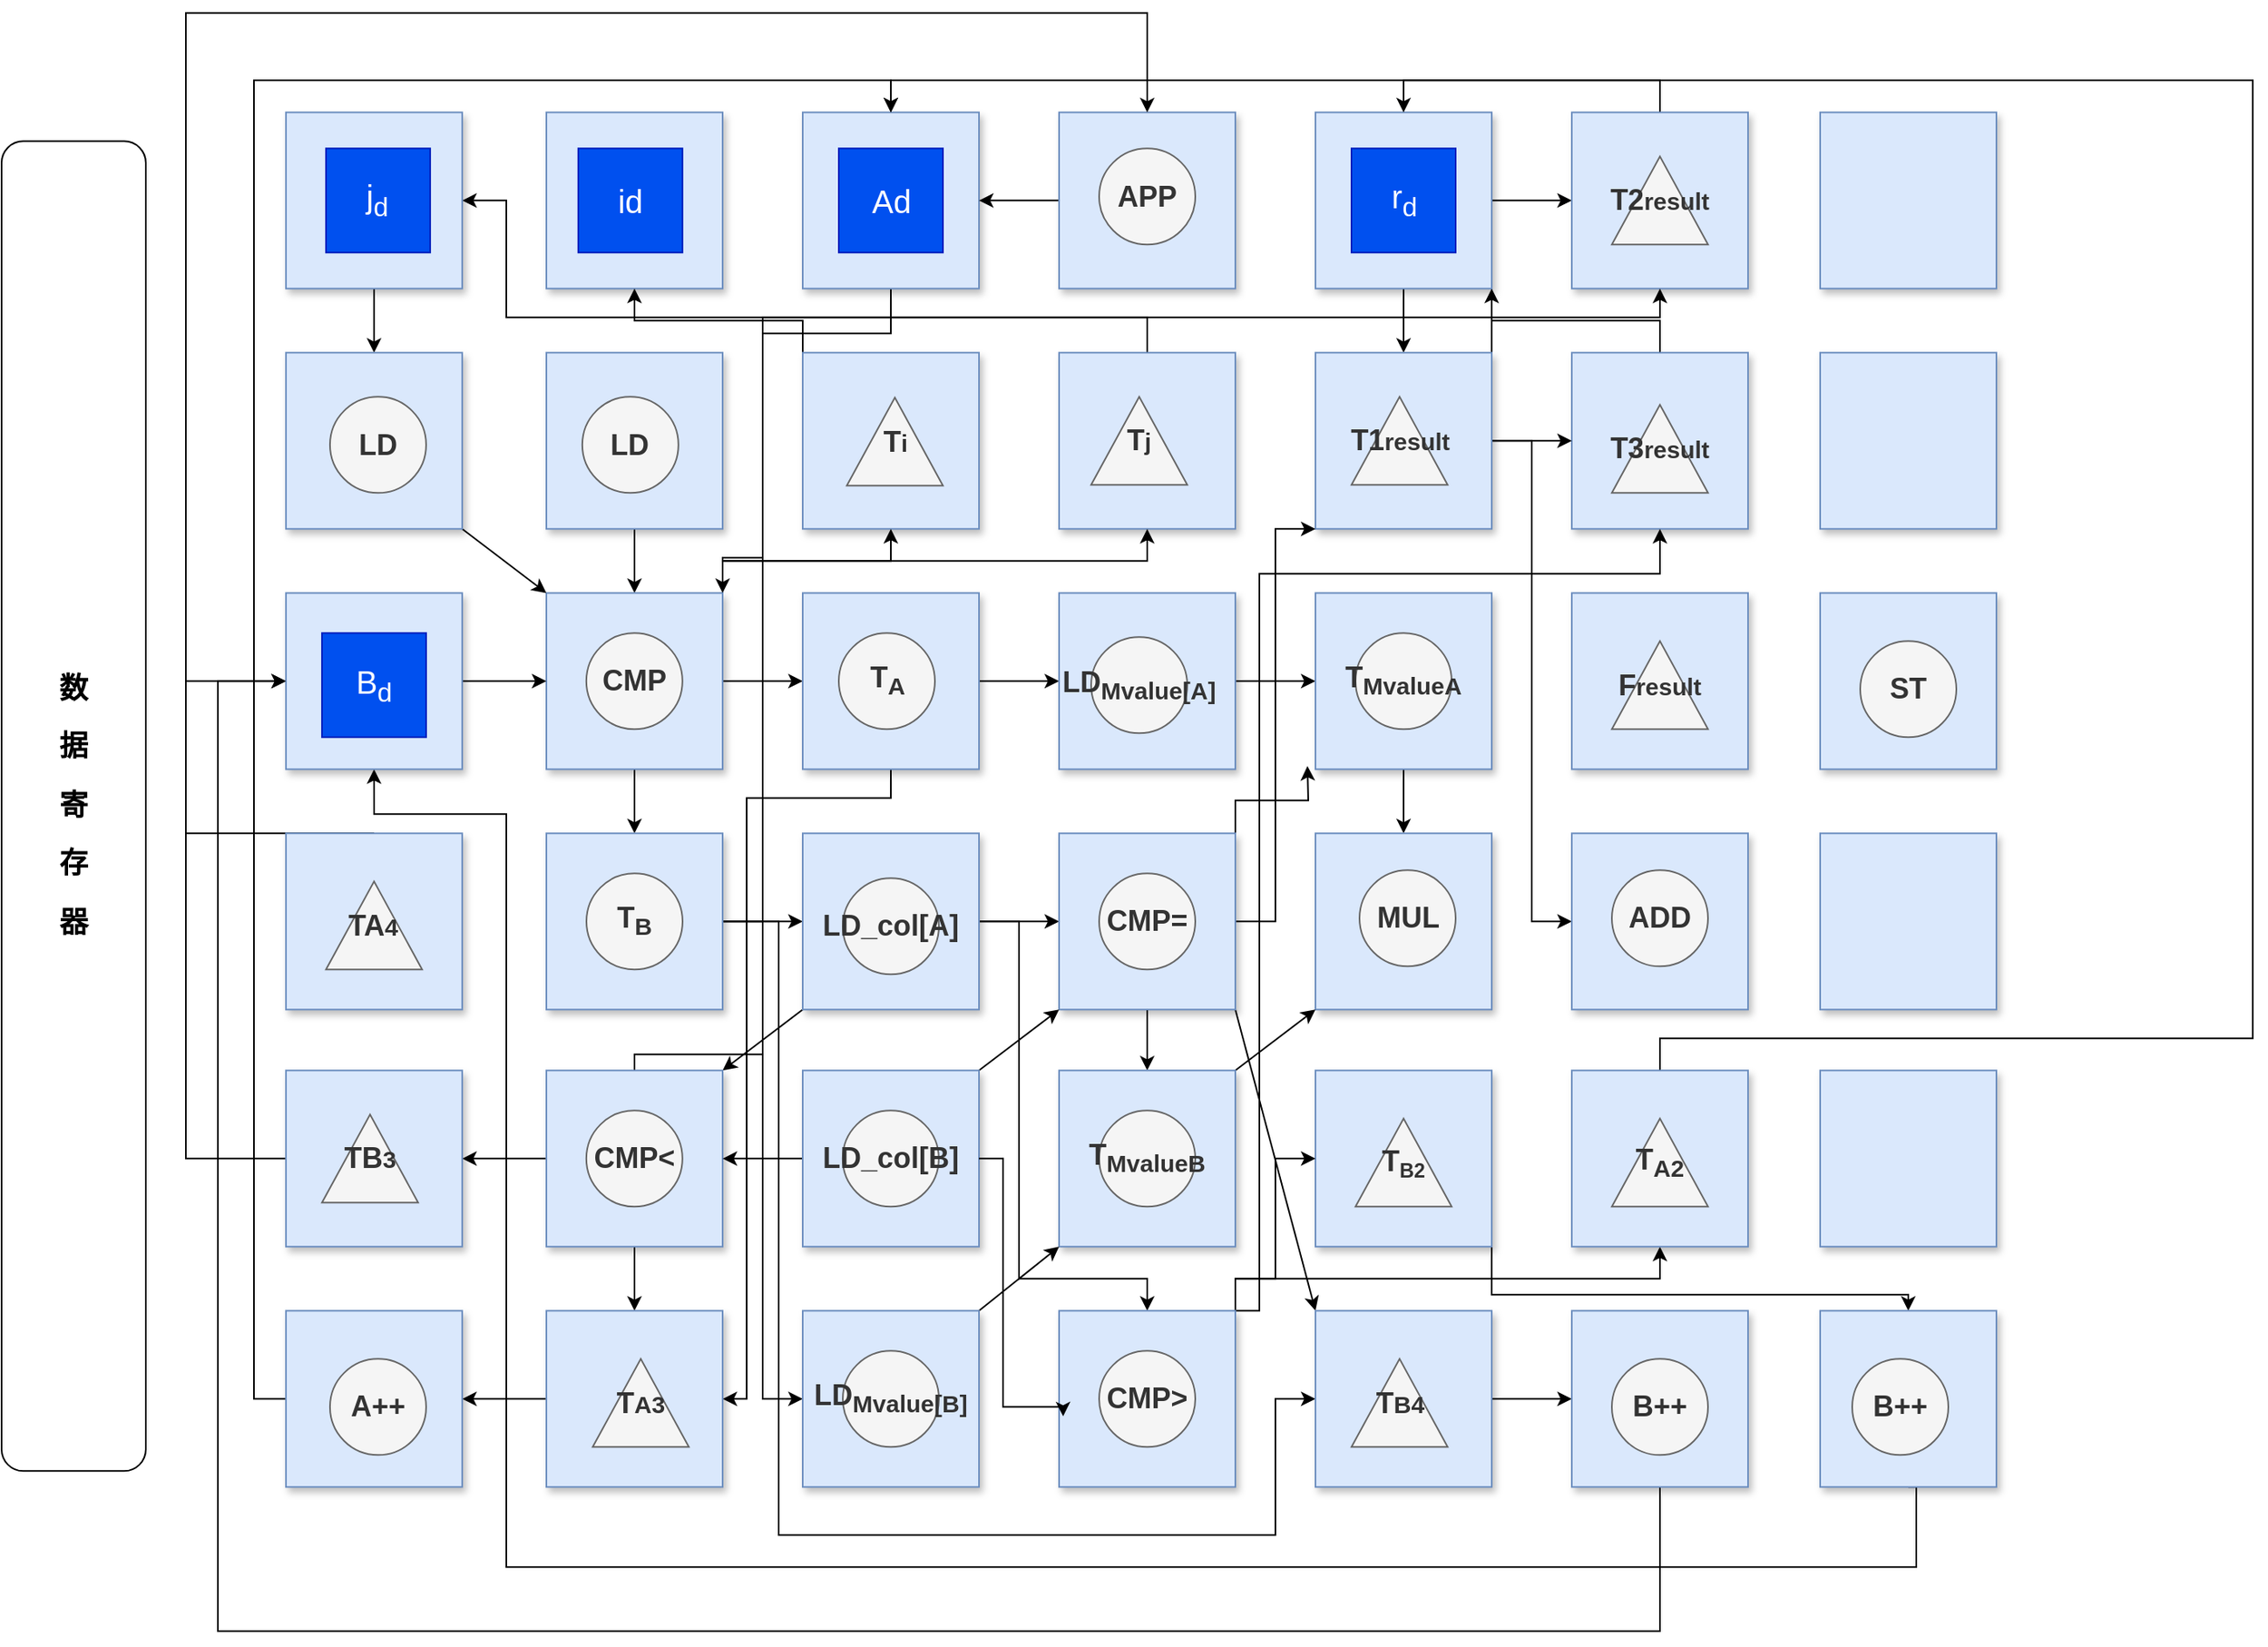 <mxfile version="23.1.8" type="github">
  <diagram name="第 1 页" id="Y1SG-5horvu_iV09ee-s">
    <mxGraphModel dx="191" dy="-2414" grid="1" gridSize="10" guides="1" tooltips="1" connect="1" arrows="1" fold="1" page="1" pageScale="1" pageWidth="1920" pageHeight="1200" math="0" shadow="0">
      <root>
        <mxCell id="0" />
        <mxCell id="1" parent="0" />
        <mxCell id="RTYndzZvyKmC8JQXYEVR-1" value="" style="whiteSpace=wrap;html=1;aspect=fixed;fillColor=#dae8fc;strokeColor=#6c8ebf;shadow=1;" vertex="1" parent="1">
          <mxGeometry x="3365" y="4152.14" width="110" height="110" as="geometry" />
        </mxCell>
        <mxCell id="RTYndzZvyKmC8JQXYEVR-2" style="edgeStyle=orthogonalEdgeStyle;rounded=0;orthogonalLoop=1;jettySize=auto;html=1;exitX=1;exitY=0.5;exitDx=0;exitDy=0;entryX=0.5;entryY=0;entryDx=0;entryDy=0;" edge="1" parent="1" source="RTYndzZvyKmC8JQXYEVR-3" target="RTYndzZvyKmC8JQXYEVR-95">
          <mxGeometry relative="1" as="geometry">
            <Array as="points">
              <mxPoint x="3160" y="4590.14" />
              <mxPoint x="3420" y="4590.14" />
            </Array>
          </mxGeometry>
        </mxCell>
        <mxCell id="RTYndzZvyKmC8JQXYEVR-3" value="" style="whiteSpace=wrap;html=1;aspect=fixed;fillColor=#dae8fc;strokeColor=#6c8ebf;shadow=1;" vertex="1" parent="1">
          <mxGeometry x="3050" y="4450.14" width="110" height="110" as="geometry" />
        </mxCell>
        <mxCell id="RTYndzZvyKmC8JQXYEVR-4" style="edgeStyle=orthogonalEdgeStyle;rounded=0;orthogonalLoop=1;jettySize=auto;html=1;exitX=0.5;exitY=0;exitDx=0;exitDy=0;entryX=1;entryY=1;entryDx=0;entryDy=0;" edge="1" parent="1" source="RTYndzZvyKmC8JQXYEVR-5" target="RTYndzZvyKmC8JQXYEVR-14">
          <mxGeometry relative="1" as="geometry" />
        </mxCell>
        <mxCell id="RTYndzZvyKmC8JQXYEVR-5" value="" style="whiteSpace=wrap;html=1;aspect=fixed;fillColor=#dae8fc;strokeColor=#6c8ebf;shadow=1;" vertex="1" parent="1">
          <mxGeometry x="3210" y="4002.14" width="110" height="110" as="geometry" />
        </mxCell>
        <mxCell id="RTYndzZvyKmC8JQXYEVR-6" value="" style="whiteSpace=wrap;html=1;aspect=fixed;fillColor=#dae8fc;strokeColor=#6c8ebf;shadow=1;" vertex="1" parent="1">
          <mxGeometry x="2570" y="3852.14" width="110" height="110" as="geometry" />
        </mxCell>
        <mxCell id="RTYndzZvyKmC8JQXYEVR-7" style="edgeStyle=orthogonalEdgeStyle;rounded=0;orthogonalLoop=1;jettySize=auto;html=1;exitX=0.5;exitY=1;exitDx=0;exitDy=0;entryX=1;entryY=0;entryDx=0;entryDy=0;" edge="1" parent="1" source="RTYndzZvyKmC8JQXYEVR-8" target="RTYndzZvyKmC8JQXYEVR-27">
          <mxGeometry relative="1" as="geometry">
            <mxPoint x="2705" y="4000.14" as="targetPoint" />
            <Array as="points">
              <mxPoint x="2785" y="3990.14" />
              <mxPoint x="2705" y="3990.14" />
              <mxPoint x="2705" y="4130.14" />
              <mxPoint x="2680" y="4130.14" />
            </Array>
          </mxGeometry>
        </mxCell>
        <mxCell id="RTYndzZvyKmC8JQXYEVR-8" value="" style="whiteSpace=wrap;html=1;aspect=fixed;fillColor=#dae8fc;strokeColor=#6c8ebf;shadow=1;" vertex="1" parent="1">
          <mxGeometry x="2730" y="3852.14" width="110" height="110" as="geometry" />
        </mxCell>
        <mxCell id="RTYndzZvyKmC8JQXYEVR-9" style="edgeStyle=orthogonalEdgeStyle;rounded=0;orthogonalLoop=1;jettySize=auto;html=1;exitX=0;exitY=0.5;exitDx=0;exitDy=0;entryX=1;entryY=0.5;entryDx=0;entryDy=0;" edge="1" parent="1" source="RTYndzZvyKmC8JQXYEVR-10" target="RTYndzZvyKmC8JQXYEVR-8">
          <mxGeometry relative="1" as="geometry" />
        </mxCell>
        <mxCell id="RTYndzZvyKmC8JQXYEVR-10" value="" style="whiteSpace=wrap;html=1;aspect=fixed;fillColor=#dae8fc;strokeColor=#6c8ebf;shadow=1;" vertex="1" parent="1">
          <mxGeometry x="2890" y="3852.14" width="110" height="110" as="geometry" />
        </mxCell>
        <mxCell id="RTYndzZvyKmC8JQXYEVR-11" style="edgeStyle=orthogonalEdgeStyle;rounded=0;orthogonalLoop=1;jettySize=auto;html=1;exitX=0.5;exitY=1;exitDx=0;exitDy=0;entryX=0.5;entryY=0;entryDx=0;entryDy=0;" edge="1" parent="1" source="RTYndzZvyKmC8JQXYEVR-14" target="RTYndzZvyKmC8JQXYEVR-22">
          <mxGeometry relative="1" as="geometry" />
        </mxCell>
        <mxCell id="RTYndzZvyKmC8JQXYEVR-12" style="edgeStyle=orthogonalEdgeStyle;rounded=0;orthogonalLoop=1;jettySize=auto;html=1;exitX=1;exitY=0.5;exitDx=0;exitDy=0;entryX=0;entryY=0.5;entryDx=0;entryDy=0;" edge="1" parent="1" source="RTYndzZvyKmC8JQXYEVR-14" target="RTYndzZvyKmC8JQXYEVR-60">
          <mxGeometry relative="1" as="geometry" />
        </mxCell>
        <mxCell id="RTYndzZvyKmC8JQXYEVR-13" style="edgeStyle=orthogonalEdgeStyle;rounded=0;orthogonalLoop=1;jettySize=auto;html=1;exitX=1;exitY=1;exitDx=0;exitDy=0;entryX=0;entryY=0.5;entryDx=0;entryDy=0;" edge="1" parent="1" source="RTYndzZvyKmC8JQXYEVR-14" target="RTYndzZvyKmC8JQXYEVR-5">
          <mxGeometry relative="1" as="geometry" />
        </mxCell>
        <mxCell id="RTYndzZvyKmC8JQXYEVR-14" value="" style="whiteSpace=wrap;html=1;aspect=fixed;fillColor=#dae8fc;strokeColor=#6c8ebf;shadow=1;" vertex="1" parent="1">
          <mxGeometry x="3050" y="3852.14" width="110" height="110" as="geometry" />
        </mxCell>
        <mxCell id="RTYndzZvyKmC8JQXYEVR-15" style="edgeStyle=orthogonalEdgeStyle;rounded=0;orthogonalLoop=1;jettySize=auto;html=1;exitX=0.5;exitY=1;exitDx=0;exitDy=0;entryX=0.5;entryY=0;entryDx=0;entryDy=0;" edge="1" parent="1" source="RTYndzZvyKmC8JQXYEVR-16" target="RTYndzZvyKmC8JQXYEVR-27">
          <mxGeometry relative="1" as="geometry" />
        </mxCell>
        <mxCell id="RTYndzZvyKmC8JQXYEVR-16" value="" style="whiteSpace=wrap;html=1;aspect=fixed;fillColor=#dae8fc;strokeColor=#6c8ebf;shadow=1;" vertex="1" parent="1">
          <mxGeometry x="2570" y="4002.14" width="110" height="110" as="geometry" />
        </mxCell>
        <mxCell id="RTYndzZvyKmC8JQXYEVR-17" style="edgeStyle=orthogonalEdgeStyle;rounded=0;orthogonalLoop=1;jettySize=auto;html=1;exitX=0;exitY=0;exitDx=0;exitDy=0;entryX=0.5;entryY=1;entryDx=0;entryDy=0;" edge="1" parent="1" source="RTYndzZvyKmC8JQXYEVR-18" target="RTYndzZvyKmC8JQXYEVR-6">
          <mxGeometry relative="1" as="geometry" />
        </mxCell>
        <mxCell id="RTYndzZvyKmC8JQXYEVR-18" value="" style="whiteSpace=wrap;html=1;aspect=fixed;fillColor=#dae8fc;strokeColor=#6c8ebf;shadow=1;" vertex="1" parent="1">
          <mxGeometry x="2730" y="4002.14" width="110" height="110" as="geometry" />
        </mxCell>
        <mxCell id="RTYndzZvyKmC8JQXYEVR-19" style="edgeStyle=orthogonalEdgeStyle;rounded=0;orthogonalLoop=1;jettySize=auto;html=1;exitX=0.5;exitY=0;exitDx=0;exitDy=0;entryX=1;entryY=0.5;entryDx=0;entryDy=0;" edge="1" parent="1" source="RTYndzZvyKmC8JQXYEVR-20" target="RTYndzZvyKmC8JQXYEVR-97">
          <mxGeometry relative="1" as="geometry">
            <Array as="points">
              <mxPoint x="2945" y="3980.14" />
              <mxPoint x="2545" y="3980.14" />
              <mxPoint x="2545" y="3907.14" />
            </Array>
          </mxGeometry>
        </mxCell>
        <mxCell id="RTYndzZvyKmC8JQXYEVR-20" value="" style="whiteSpace=wrap;html=1;aspect=fixed;fillColor=#dae8fc;strokeColor=#6c8ebf;shadow=1;" vertex="1" parent="1">
          <mxGeometry x="2890" y="4002.14" width="110" height="110" as="geometry" />
        </mxCell>
        <mxCell id="RTYndzZvyKmC8JQXYEVR-21" style="edgeStyle=orthogonalEdgeStyle;rounded=0;orthogonalLoop=1;jettySize=auto;html=1;exitX=1;exitY=0.5;exitDx=0;exitDy=0;entryX=0;entryY=0.5;entryDx=0;entryDy=0;" edge="1" parent="1" source="RTYndzZvyKmC8JQXYEVR-22" target="RTYndzZvyKmC8JQXYEVR-64">
          <mxGeometry relative="1" as="geometry" />
        </mxCell>
        <mxCell id="RTYndzZvyKmC8JQXYEVR-22" value="" style="whiteSpace=wrap;html=1;aspect=fixed;fillColor=#dae8fc;strokeColor=#6c8ebf;shadow=1;" vertex="1" parent="1">
          <mxGeometry x="3050" y="4002.14" width="110" height="110" as="geometry" />
        </mxCell>
        <mxCell id="RTYndzZvyKmC8JQXYEVR-23" style="edgeStyle=orthogonalEdgeStyle;rounded=0;orthogonalLoop=1;jettySize=auto;html=1;exitX=0.5;exitY=1;exitDx=0;exitDy=0;entryX=0.5;entryY=0;entryDx=0;entryDy=0;" edge="1" parent="1" source="RTYndzZvyKmC8JQXYEVR-27" target="RTYndzZvyKmC8JQXYEVR-38">
          <mxGeometry relative="1" as="geometry" />
        </mxCell>
        <mxCell id="RTYndzZvyKmC8JQXYEVR-24" style="edgeStyle=orthogonalEdgeStyle;rounded=0;orthogonalLoop=1;jettySize=auto;html=1;exitX=1;exitY=0.5;exitDx=0;exitDy=0;entryX=0;entryY=0.5;entryDx=0;entryDy=0;" edge="1" parent="1" source="RTYndzZvyKmC8JQXYEVR-27" target="RTYndzZvyKmC8JQXYEVR-30">
          <mxGeometry relative="1" as="geometry" />
        </mxCell>
        <mxCell id="RTYndzZvyKmC8JQXYEVR-25" style="edgeStyle=orthogonalEdgeStyle;rounded=0;orthogonalLoop=1;jettySize=auto;html=1;exitX=1;exitY=0;exitDx=0;exitDy=0;entryX=0.5;entryY=1;entryDx=0;entryDy=0;" edge="1" parent="1" source="RTYndzZvyKmC8JQXYEVR-27" target="RTYndzZvyKmC8JQXYEVR-18">
          <mxGeometry relative="1" as="geometry" />
        </mxCell>
        <mxCell id="RTYndzZvyKmC8JQXYEVR-26" style="edgeStyle=orthogonalEdgeStyle;rounded=0;orthogonalLoop=1;jettySize=auto;html=1;exitX=1;exitY=0;exitDx=0;exitDy=0;entryX=0.5;entryY=1;entryDx=0;entryDy=0;" edge="1" parent="1" source="RTYndzZvyKmC8JQXYEVR-27" target="RTYndzZvyKmC8JQXYEVR-20">
          <mxGeometry relative="1" as="geometry" />
        </mxCell>
        <mxCell id="RTYndzZvyKmC8JQXYEVR-27" value="" style="whiteSpace=wrap;html=1;aspect=fixed;fillColor=#dae8fc;strokeColor=#6c8ebf;shadow=1;" vertex="1" parent="1">
          <mxGeometry x="2570" y="4152.14" width="110" height="110" as="geometry" />
        </mxCell>
        <mxCell id="RTYndzZvyKmC8JQXYEVR-28" style="edgeStyle=orthogonalEdgeStyle;rounded=0;orthogonalLoop=1;jettySize=auto;html=1;exitX=1;exitY=0.5;exitDx=0;exitDy=0;entryX=0;entryY=0.5;entryDx=0;entryDy=0;" edge="1" parent="1" source="RTYndzZvyKmC8JQXYEVR-30" target="RTYndzZvyKmC8JQXYEVR-32">
          <mxGeometry relative="1" as="geometry" />
        </mxCell>
        <mxCell id="RTYndzZvyKmC8JQXYEVR-29" style="edgeStyle=orthogonalEdgeStyle;rounded=0;orthogonalLoop=1;jettySize=auto;html=1;exitX=0.5;exitY=1;exitDx=0;exitDy=0;entryX=1;entryY=0.5;entryDx=0;entryDy=0;" edge="1" parent="1" source="RTYndzZvyKmC8JQXYEVR-30" target="RTYndzZvyKmC8JQXYEVR-76">
          <mxGeometry relative="1" as="geometry">
            <Array as="points">
              <mxPoint x="2785" y="4280.14" />
              <mxPoint x="2695" y="4280.14" />
              <mxPoint x="2695" y="4655.14" />
            </Array>
          </mxGeometry>
        </mxCell>
        <mxCell id="RTYndzZvyKmC8JQXYEVR-30" value="" style="whiteSpace=wrap;html=1;aspect=fixed;fillColor=#dae8fc;strokeColor=#6c8ebf;shadow=1;" vertex="1" parent="1">
          <mxGeometry x="2730" y="4152.14" width="110" height="110" as="geometry" />
        </mxCell>
        <mxCell id="RTYndzZvyKmC8JQXYEVR-31" style="edgeStyle=orthogonalEdgeStyle;rounded=0;orthogonalLoop=1;jettySize=auto;html=1;exitX=1;exitY=0.5;exitDx=0;exitDy=0;" edge="1" parent="1" source="RTYndzZvyKmC8JQXYEVR-32" target="RTYndzZvyKmC8JQXYEVR-34">
          <mxGeometry relative="1" as="geometry" />
        </mxCell>
        <mxCell id="RTYndzZvyKmC8JQXYEVR-32" value="" style="whiteSpace=wrap;html=1;aspect=fixed;fillColor=#dae8fc;strokeColor=#6c8ebf;shadow=1;" vertex="1" parent="1">
          <mxGeometry x="2890" y="4152.14" width="110" height="110" as="geometry" />
        </mxCell>
        <mxCell id="RTYndzZvyKmC8JQXYEVR-33" style="edgeStyle=orthogonalEdgeStyle;rounded=0;orthogonalLoop=1;jettySize=auto;html=1;exitX=0.5;exitY=1;exitDx=0;exitDy=0;entryX=0.5;entryY=0;entryDx=0;entryDy=0;" edge="1" parent="1" source="RTYndzZvyKmC8JQXYEVR-34" target="RTYndzZvyKmC8JQXYEVR-48">
          <mxGeometry relative="1" as="geometry" />
        </mxCell>
        <mxCell id="RTYndzZvyKmC8JQXYEVR-34" value="" style="whiteSpace=wrap;html=1;aspect=fixed;fillColor=#dae8fc;strokeColor=#6c8ebf;shadow=1;" vertex="1" parent="1">
          <mxGeometry x="3050" y="4152.14" width="110" height="110" as="geometry" />
        </mxCell>
        <mxCell id="RTYndzZvyKmC8JQXYEVR-35" style="edgeStyle=orthogonalEdgeStyle;rounded=0;orthogonalLoop=1;jettySize=auto;html=1;exitX=1;exitY=0.5;exitDx=0;exitDy=0;entryX=0;entryY=0.5;entryDx=0;entryDy=0;" edge="1" parent="1" source="RTYndzZvyKmC8JQXYEVR-38" target="RTYndzZvyKmC8JQXYEVR-42">
          <mxGeometry relative="1" as="geometry" />
        </mxCell>
        <mxCell id="RTYndzZvyKmC8JQXYEVR-36" style="edgeStyle=orthogonalEdgeStyle;rounded=0;orthogonalLoop=1;jettySize=auto;html=1;exitX=1;exitY=0.5;exitDx=0;exitDy=0;entryX=0;entryY=0.5;entryDx=0;entryDy=0;" edge="1" parent="1" source="RTYndzZvyKmC8JQXYEVR-38" target="RTYndzZvyKmC8JQXYEVR-78">
          <mxGeometry relative="1" as="geometry" />
        </mxCell>
        <mxCell id="RTYndzZvyKmC8JQXYEVR-37" style="edgeStyle=orthogonalEdgeStyle;rounded=0;orthogonalLoop=1;jettySize=auto;html=1;exitX=1;exitY=0.5;exitDx=0;exitDy=0;entryX=0;entryY=0.5;entryDx=0;entryDy=0;" edge="1" parent="1" source="RTYndzZvyKmC8JQXYEVR-38" target="RTYndzZvyKmC8JQXYEVR-84">
          <mxGeometry relative="1" as="geometry">
            <Array as="points">
              <mxPoint x="2715" y="4357.14" />
              <mxPoint x="2715" y="4740.14" />
              <mxPoint x="3025" y="4740.14" />
              <mxPoint x="3025" y="4655.14" />
            </Array>
          </mxGeometry>
        </mxCell>
        <mxCell id="RTYndzZvyKmC8JQXYEVR-38" value="" style="whiteSpace=wrap;html=1;aspect=fixed;fillColor=#dae8fc;strokeColor=#6c8ebf;shadow=1;" vertex="1" parent="1">
          <mxGeometry x="2570" y="4302.14" width="110" height="110" as="geometry" />
        </mxCell>
        <mxCell id="RTYndzZvyKmC8JQXYEVR-39" style="edgeStyle=orthogonalEdgeStyle;rounded=0;orthogonalLoop=1;jettySize=auto;html=1;exitX=1;exitY=0.5;exitDx=0;exitDy=0;" edge="1" parent="1" source="RTYndzZvyKmC8JQXYEVR-42" target="RTYndzZvyKmC8JQXYEVR-47">
          <mxGeometry relative="1" as="geometry" />
        </mxCell>
        <mxCell id="RTYndzZvyKmC8JQXYEVR-40" style="rounded=0;orthogonalLoop=1;jettySize=auto;html=1;exitX=0;exitY=1;exitDx=0;exitDy=0;entryX=1;entryY=0;entryDx=0;entryDy=0;" edge="1" parent="1" source="RTYndzZvyKmC8JQXYEVR-42" target="RTYndzZvyKmC8JQXYEVR-69">
          <mxGeometry relative="1" as="geometry" />
        </mxCell>
        <mxCell id="RTYndzZvyKmC8JQXYEVR-41" style="edgeStyle=orthogonalEdgeStyle;rounded=0;orthogonalLoop=1;jettySize=auto;html=1;exitX=1;exitY=0.5;exitDx=0;exitDy=0;entryX=0.5;entryY=0;entryDx=0;entryDy=0;" edge="1" parent="1" source="RTYndzZvyKmC8JQXYEVR-42" target="RTYndzZvyKmC8JQXYEVR-82">
          <mxGeometry relative="1" as="geometry">
            <Array as="points">
              <mxPoint x="2865" y="4357.14" />
              <mxPoint x="2865" y="4580.14" />
              <mxPoint x="2945" y="4580.14" />
            </Array>
          </mxGeometry>
        </mxCell>
        <mxCell id="RTYndzZvyKmC8JQXYEVR-42" value="" style="whiteSpace=wrap;html=1;aspect=fixed;fillColor=#dae8fc;strokeColor=#6c8ebf;shadow=1;" vertex="1" parent="1">
          <mxGeometry x="2730" y="4302.14" width="110" height="110" as="geometry" />
        </mxCell>
        <mxCell id="RTYndzZvyKmC8JQXYEVR-43" style="edgeStyle=orthogonalEdgeStyle;rounded=0;orthogonalLoop=1;jettySize=auto;html=1;exitX=1;exitY=0;exitDx=0;exitDy=0;" edge="1" parent="1" source="RTYndzZvyKmC8JQXYEVR-47">
          <mxGeometry relative="1" as="geometry">
            <mxPoint x="3045" y="4260.14" as="targetPoint" />
          </mxGeometry>
        </mxCell>
        <mxCell id="RTYndzZvyKmC8JQXYEVR-44" style="edgeStyle=orthogonalEdgeStyle;rounded=0;orthogonalLoop=1;jettySize=auto;html=1;exitX=0.5;exitY=1;exitDx=0;exitDy=0;entryX=0.5;entryY=0;entryDx=0;entryDy=0;" edge="1" parent="1" source="RTYndzZvyKmC8JQXYEVR-47" target="RTYndzZvyKmC8JQXYEVR-74">
          <mxGeometry relative="1" as="geometry" />
        </mxCell>
        <mxCell id="RTYndzZvyKmC8JQXYEVR-45" style="rounded=0;orthogonalLoop=1;jettySize=auto;html=1;exitX=1;exitY=1;exitDx=0;exitDy=0;entryX=0;entryY=0;entryDx=0;entryDy=0;" edge="1" parent="1" source="RTYndzZvyKmC8JQXYEVR-47" target="RTYndzZvyKmC8JQXYEVR-84">
          <mxGeometry relative="1" as="geometry" />
        </mxCell>
        <mxCell id="RTYndzZvyKmC8JQXYEVR-46" style="edgeStyle=orthogonalEdgeStyle;rounded=0;orthogonalLoop=1;jettySize=auto;html=1;exitX=1;exitY=0.5;exitDx=0;exitDy=0;entryX=0;entryY=1;entryDx=0;entryDy=0;" edge="1" parent="1" source="RTYndzZvyKmC8JQXYEVR-47" target="RTYndzZvyKmC8JQXYEVR-22">
          <mxGeometry relative="1" as="geometry">
            <Array as="points">
              <mxPoint x="3025" y="4357.14" />
              <mxPoint x="3025" y="4112.14" />
            </Array>
          </mxGeometry>
        </mxCell>
        <mxCell id="RTYndzZvyKmC8JQXYEVR-47" value="" style="whiteSpace=wrap;html=1;aspect=fixed;fillColor=#dae8fc;strokeColor=#6c8ebf;shadow=1;" vertex="1" parent="1">
          <mxGeometry x="2890" y="4302.14" width="110" height="110" as="geometry" />
        </mxCell>
        <mxCell id="RTYndzZvyKmC8JQXYEVR-48" value="" style="whiteSpace=wrap;html=1;aspect=fixed;fillColor=#dae8fc;strokeColor=#6c8ebf;shadow=1;" vertex="1" parent="1">
          <mxGeometry x="3050" y="4302.14" width="110" height="110" as="geometry" />
        </mxCell>
        <mxCell id="RTYndzZvyKmC8JQXYEVR-49" value="&lt;b&gt;&lt;font style=&quot;font-size: 18px;&quot;&gt;LD&lt;sub&gt;Mvalue[A]&lt;/sub&gt;&lt;/font&gt;&lt;/b&gt;" style="ellipse;whiteSpace=wrap;html=1;aspect=fixed;fillColor=#f5f5f5;fontColor=#333333;strokeColor=#666666;" vertex="1" parent="1">
          <mxGeometry x="2910" y="4179.64" width="60" height="60" as="geometry" />
        </mxCell>
        <mxCell id="RTYndzZvyKmC8JQXYEVR-50" value="&lt;sub style=&quot;&quot;&gt;&lt;span style=&quot;font-size: 20px;&quot;&gt;id&lt;/span&gt;&lt;/sub&gt;" style="whiteSpace=wrap;html=1;aspect=fixed;fillColor=#0050ef;strokeColor=#001DBC;fontColor=#ffffff;" vertex="1" parent="1">
          <mxGeometry x="2589.92" y="3874.64" width="65" height="65" as="geometry" />
        </mxCell>
        <mxCell id="RTYndzZvyKmC8JQXYEVR-51" value="&lt;span style=&quot;font-size: 20px;&quot;&gt;r&lt;sub&gt;d&lt;/sub&gt;&lt;/span&gt;" style="whiteSpace=wrap;html=1;aspect=fixed;fillColor=#0050ef;strokeColor=#001DBC;fontColor=#ffffff;" vertex="1" parent="1">
          <mxGeometry x="3072.5" y="3874.64" width="65" height="65" as="geometry" />
        </mxCell>
        <mxCell id="RTYndzZvyKmC8JQXYEVR-52" value="&lt;b&gt;&lt;font style=&quot;font-size: 18px;&quot;&gt;T&lt;sub&gt;B&lt;/sub&gt;&lt;/font&gt;&lt;/b&gt;" style="ellipse;whiteSpace=wrap;html=1;aspect=fixed;fillColor=#f5f5f5;fontColor=#333333;strokeColor=#666666;" vertex="1" parent="1">
          <mxGeometry x="2595" y="4327.14" width="60" height="60" as="geometry" />
        </mxCell>
        <mxCell id="RTYndzZvyKmC8JQXYEVR-53" value="&lt;b&gt;&lt;font style=&quot;font-size: 18px;&quot;&gt;LD&lt;/font&gt;&lt;/b&gt;" style="ellipse;whiteSpace=wrap;html=1;aspect=fixed;fillColor=#f5f5f5;fontColor=#333333;strokeColor=#666666;" vertex="1" parent="1">
          <mxGeometry x="2592.42" y="4029.64" width="60" height="60" as="geometry" />
        </mxCell>
        <mxCell id="RTYndzZvyKmC8JQXYEVR-54" value="&lt;b style=&quot;font-size: 18px;&quot;&gt;T&lt;/b&gt;&lt;b style=&quot;font-size: 15px;&quot;&gt;&lt;sub&gt;B2&lt;/sub&gt;&lt;/b&gt;" style="triangle;whiteSpace=wrap;html=1;direction=north;fillColor=#f5f5f5;fontColor=#333333;strokeColor=#666666;" vertex="1" parent="1">
          <mxGeometry x="3075" y="4480.14" width="60" height="55" as="geometry" />
        </mxCell>
        <mxCell id="RTYndzZvyKmC8JQXYEVR-55" value="&lt;b&gt;&lt;font style=&quot;font-size: 18px;&quot;&gt;CMP&lt;/font&gt;&lt;/b&gt;" style="ellipse;whiteSpace=wrap;html=1;aspect=fixed;fillColor=#f5f5f5;fontColor=#333333;strokeColor=#666666;" vertex="1" parent="1">
          <mxGeometry x="2594.92" y="4177.14" width="60" height="60" as="geometry" />
        </mxCell>
        <mxCell id="RTYndzZvyKmC8JQXYEVR-56" value="&lt;b&gt;&lt;font style=&quot;font-size: 18px;&quot;&gt;T&lt;sub&gt;A&lt;/sub&gt;&lt;/font&gt;&lt;/b&gt;" style="ellipse;whiteSpace=wrap;html=1;aspect=fixed;fillColor=#f5f5f5;fontColor=#333333;strokeColor=#666666;" vertex="1" parent="1">
          <mxGeometry x="2752.5" y="4177.14" width="60" height="60" as="geometry" />
        </mxCell>
        <mxCell id="RTYndzZvyKmC8JQXYEVR-57" value="&lt;span style=&quot;font-size: 18px;&quot;&gt;&lt;b&gt;ST&lt;/b&gt;&lt;/span&gt;" style="ellipse;whiteSpace=wrap;html=1;aspect=fixed;fillColor=#f5f5f5;fontColor=#333333;strokeColor=#666666;" vertex="1" parent="1">
          <mxGeometry x="3390" y="4182.14" width="60" height="60" as="geometry" />
        </mxCell>
        <mxCell id="RTYndzZvyKmC8JQXYEVR-58" value="&lt;h2&gt;&lt;font face=&quot;Tahoma&quot;&gt;数&lt;/font&gt;&lt;/h2&gt;&lt;h2&gt;&lt;font face=&quot;Tahoma&quot;&gt;据&lt;/font&gt;&lt;/h2&gt;&lt;h2&gt;&lt;font face=&quot;Tahoma&quot;&gt;寄&lt;/font&gt;&lt;/h2&gt;&lt;h2&gt;&lt;font face=&quot;Tahoma&quot;&gt;存&lt;/font&gt;&lt;/h2&gt;&lt;h2&gt;&lt;font face=&quot;Tahoma&quot;&gt;器&lt;/font&gt;&lt;/h2&gt;" style="rounded=1;whiteSpace=wrap;html=1;" vertex="1" parent="1">
          <mxGeometry x="2230" y="3870.14" width="90" height="830" as="geometry" />
        </mxCell>
        <mxCell id="RTYndzZvyKmC8JQXYEVR-59" style="edgeStyle=orthogonalEdgeStyle;rounded=0;orthogonalLoop=1;jettySize=auto;html=1;exitX=0.5;exitY=0;exitDx=0;exitDy=0;entryX=0.5;entryY=0;entryDx=0;entryDy=0;" edge="1" parent="1" source="RTYndzZvyKmC8JQXYEVR-60" target="RTYndzZvyKmC8JQXYEVR-14">
          <mxGeometry relative="1" as="geometry" />
        </mxCell>
        <mxCell id="RTYndzZvyKmC8JQXYEVR-60" value="" style="whiteSpace=wrap;html=1;aspect=fixed;fillColor=#dae8fc;strokeColor=#6c8ebf;shadow=1;" vertex="1" parent="1">
          <mxGeometry x="3210" y="3852.14" width="110" height="110" as="geometry" />
        </mxCell>
        <mxCell id="RTYndzZvyKmC8JQXYEVR-61" value="" style="whiteSpace=wrap;html=1;aspect=fixed;fillColor=#dae8fc;strokeColor=#6c8ebf;shadow=1;" vertex="1" parent="1">
          <mxGeometry x="3365" y="3852.14" width="110" height="110" as="geometry" />
        </mxCell>
        <mxCell id="RTYndzZvyKmC8JQXYEVR-62" value="" style="whiteSpace=wrap;html=1;aspect=fixed;fillColor=#dae8fc;strokeColor=#6c8ebf;shadow=1;" vertex="1" parent="1">
          <mxGeometry x="3365" y="4002.14" width="110" height="110" as="geometry" />
        </mxCell>
        <mxCell id="RTYndzZvyKmC8JQXYEVR-63" value="" style="whiteSpace=wrap;html=1;aspect=fixed;fillColor=#dae8fc;strokeColor=#6c8ebf;shadow=1;" vertex="1" parent="1">
          <mxGeometry x="3210" y="4152.14" width="110" height="110" as="geometry" />
        </mxCell>
        <mxCell id="RTYndzZvyKmC8JQXYEVR-64" value="" style="whiteSpace=wrap;html=1;aspect=fixed;fillColor=#dae8fc;strokeColor=#6c8ebf;shadow=1;" vertex="1" parent="1">
          <mxGeometry x="3210" y="4302.14" width="110" height="110" as="geometry" />
        </mxCell>
        <mxCell id="RTYndzZvyKmC8JQXYEVR-65" value="" style="whiteSpace=wrap;html=1;aspect=fixed;fillColor=#dae8fc;strokeColor=#6c8ebf;shadow=1;" vertex="1" parent="1">
          <mxGeometry x="3365" y="4302.14" width="110" height="110" as="geometry" />
        </mxCell>
        <mxCell id="RTYndzZvyKmC8JQXYEVR-66" style="edgeStyle=orthogonalEdgeStyle;rounded=0;orthogonalLoop=1;jettySize=auto;html=1;exitX=0;exitY=0.5;exitDx=0;exitDy=0;entryX=1;entryY=0.5;entryDx=0;entryDy=0;" edge="1" parent="1" source="RTYndzZvyKmC8JQXYEVR-69" target="RTYndzZvyKmC8JQXYEVR-108">
          <mxGeometry relative="1" as="geometry" />
        </mxCell>
        <mxCell id="RTYndzZvyKmC8JQXYEVR-67" style="edgeStyle=orthogonalEdgeStyle;rounded=0;orthogonalLoop=1;jettySize=auto;html=1;exitX=0.5;exitY=1;exitDx=0;exitDy=0;entryX=0.5;entryY=0;entryDx=0;entryDy=0;" edge="1" parent="1" source="RTYndzZvyKmC8JQXYEVR-69" target="RTYndzZvyKmC8JQXYEVR-76">
          <mxGeometry relative="1" as="geometry" />
        </mxCell>
        <mxCell id="RTYndzZvyKmC8JQXYEVR-68" style="edgeStyle=orthogonalEdgeStyle;rounded=0;orthogonalLoop=1;jettySize=auto;html=1;exitX=0.5;exitY=0;exitDx=0;exitDy=0;entryX=0.5;entryY=1;entryDx=0;entryDy=0;" edge="1" parent="1" source="RTYndzZvyKmC8JQXYEVR-69" target="RTYndzZvyKmC8JQXYEVR-60">
          <mxGeometry relative="1" as="geometry">
            <Array as="points">
              <mxPoint x="2625" y="4440.14" />
              <mxPoint x="2705" y="4440.14" />
              <mxPoint x="2705" y="3980.14" />
              <mxPoint x="3265" y="3980.14" />
            </Array>
          </mxGeometry>
        </mxCell>
        <mxCell id="RTYndzZvyKmC8JQXYEVR-69" value="" style="whiteSpace=wrap;html=1;aspect=fixed;fillColor=#dae8fc;strokeColor=#6c8ebf;shadow=1;" vertex="1" parent="1">
          <mxGeometry x="2570" y="4450.14" width="110" height="110" as="geometry" />
        </mxCell>
        <mxCell id="RTYndzZvyKmC8JQXYEVR-70" style="edgeStyle=orthogonalEdgeStyle;rounded=0;orthogonalLoop=1;jettySize=auto;html=1;exitX=0;exitY=0.5;exitDx=0;exitDy=0;entryX=1;entryY=0.5;entryDx=0;entryDy=0;" edge="1" parent="1" source="RTYndzZvyKmC8JQXYEVR-72" target="RTYndzZvyKmC8JQXYEVR-69">
          <mxGeometry relative="1" as="geometry" />
        </mxCell>
        <mxCell id="RTYndzZvyKmC8JQXYEVR-71" style="rounded=0;orthogonalLoop=1;jettySize=auto;html=1;exitX=1;exitY=0;exitDx=0;exitDy=0;entryX=0;entryY=1;entryDx=0;entryDy=0;" edge="1" parent="1" source="RTYndzZvyKmC8JQXYEVR-72" target="RTYndzZvyKmC8JQXYEVR-47">
          <mxGeometry relative="1" as="geometry" />
        </mxCell>
        <mxCell id="RTYndzZvyKmC8JQXYEVR-72" value="" style="whiteSpace=wrap;html=1;aspect=fixed;fillColor=#dae8fc;strokeColor=#6c8ebf;shadow=1;" vertex="1" parent="1">
          <mxGeometry x="2730" y="4450.14" width="110" height="110" as="geometry" />
        </mxCell>
        <mxCell id="RTYndzZvyKmC8JQXYEVR-73" style="rounded=0;orthogonalLoop=1;jettySize=auto;html=1;exitX=1;exitY=0;exitDx=0;exitDy=0;entryX=0;entryY=1;entryDx=0;entryDy=0;" edge="1" parent="1" source="RTYndzZvyKmC8JQXYEVR-74" target="RTYndzZvyKmC8JQXYEVR-48">
          <mxGeometry relative="1" as="geometry" />
        </mxCell>
        <mxCell id="RTYndzZvyKmC8JQXYEVR-74" value="" style="whiteSpace=wrap;html=1;aspect=fixed;fillColor=#dae8fc;strokeColor=#6c8ebf;shadow=1;" vertex="1" parent="1">
          <mxGeometry x="2890" y="4450.14" width="110" height="110" as="geometry" />
        </mxCell>
        <mxCell id="RTYndzZvyKmC8JQXYEVR-75" style="edgeStyle=orthogonalEdgeStyle;rounded=0;orthogonalLoop=1;jettySize=auto;html=1;exitX=0;exitY=0.5;exitDx=0;exitDy=0;entryX=1;entryY=0.5;entryDx=0;entryDy=0;" edge="1" parent="1" source="RTYndzZvyKmC8JQXYEVR-76" target="RTYndzZvyKmC8JQXYEVR-110">
          <mxGeometry relative="1" as="geometry" />
        </mxCell>
        <mxCell id="RTYndzZvyKmC8JQXYEVR-76" value="" style="whiteSpace=wrap;html=1;aspect=fixed;fillColor=#dae8fc;strokeColor=#6c8ebf;shadow=1;" vertex="1" parent="1">
          <mxGeometry x="2570" y="4600.14" width="110" height="110" as="geometry" />
        </mxCell>
        <mxCell id="RTYndzZvyKmC8JQXYEVR-77" style="rounded=0;orthogonalLoop=1;jettySize=auto;html=1;exitX=1;exitY=0;exitDx=0;exitDy=0;entryX=0;entryY=1;entryDx=0;entryDy=0;" edge="1" parent="1" source="RTYndzZvyKmC8JQXYEVR-78" target="RTYndzZvyKmC8JQXYEVR-74">
          <mxGeometry relative="1" as="geometry" />
        </mxCell>
        <mxCell id="RTYndzZvyKmC8JQXYEVR-78" value="" style="whiteSpace=wrap;html=1;aspect=fixed;fillColor=#dae8fc;strokeColor=#6c8ebf;shadow=1;" vertex="1" parent="1">
          <mxGeometry x="2730" y="4600.14" width="110" height="110" as="geometry" />
        </mxCell>
        <mxCell id="RTYndzZvyKmC8JQXYEVR-79" style="edgeStyle=orthogonalEdgeStyle;rounded=0;orthogonalLoop=1;jettySize=auto;html=1;exitX=1;exitY=0;exitDx=0;exitDy=0;entryX=0;entryY=0.5;entryDx=0;entryDy=0;" edge="1" parent="1" source="RTYndzZvyKmC8JQXYEVR-82" target="RTYndzZvyKmC8JQXYEVR-3">
          <mxGeometry relative="1" as="geometry">
            <Array as="points">
              <mxPoint x="3000" y="4580.14" />
              <mxPoint x="3025" y="4580.14" />
              <mxPoint x="3025" y="4505.14" />
            </Array>
          </mxGeometry>
        </mxCell>
        <mxCell id="RTYndzZvyKmC8JQXYEVR-80" style="edgeStyle=orthogonalEdgeStyle;rounded=0;orthogonalLoop=1;jettySize=auto;html=1;exitX=1;exitY=0;exitDx=0;exitDy=0;entryX=0.5;entryY=1;entryDx=0;entryDy=0;" edge="1" parent="1" source="RTYndzZvyKmC8JQXYEVR-82" target="RTYndzZvyKmC8JQXYEVR-90">
          <mxGeometry relative="1" as="geometry" />
        </mxCell>
        <mxCell id="RTYndzZvyKmC8JQXYEVR-81" style="edgeStyle=orthogonalEdgeStyle;rounded=0;orthogonalLoop=1;jettySize=auto;html=1;exitX=1;exitY=0;exitDx=0;exitDy=0;entryX=0.5;entryY=1;entryDx=0;entryDy=0;" edge="1" parent="1" source="RTYndzZvyKmC8JQXYEVR-82" target="RTYndzZvyKmC8JQXYEVR-5">
          <mxGeometry relative="1" as="geometry">
            <Array as="points">
              <mxPoint x="3015" y="4600.14" />
              <mxPoint x="3015" y="4140.14" />
              <mxPoint x="3265" y="4140.14" />
            </Array>
          </mxGeometry>
        </mxCell>
        <mxCell id="RTYndzZvyKmC8JQXYEVR-82" value="" style="whiteSpace=wrap;html=1;aspect=fixed;fillColor=#dae8fc;strokeColor=#6c8ebf;shadow=1;" vertex="1" parent="1">
          <mxGeometry x="2890" y="4600.14" width="110" height="110" as="geometry" />
        </mxCell>
        <mxCell id="RTYndzZvyKmC8JQXYEVR-83" style="edgeStyle=orthogonalEdgeStyle;rounded=0;orthogonalLoop=1;jettySize=auto;html=1;exitX=1;exitY=0.5;exitDx=0;exitDy=0;entryX=0;entryY=0.5;entryDx=0;entryDy=0;" edge="1" parent="1" source="RTYndzZvyKmC8JQXYEVR-84" target="RTYndzZvyKmC8JQXYEVR-93">
          <mxGeometry relative="1" as="geometry" />
        </mxCell>
        <mxCell id="RTYndzZvyKmC8JQXYEVR-84" value="" style="whiteSpace=wrap;html=1;aspect=fixed;fillColor=#dae8fc;strokeColor=#6c8ebf;shadow=1;" vertex="1" parent="1">
          <mxGeometry x="3050" y="4600.14" width="110" height="110" as="geometry" />
        </mxCell>
        <mxCell id="RTYndzZvyKmC8JQXYEVR-85" value="&lt;b&gt;&lt;font style=&quot;font-size: 18px;&quot;&gt;CMP&amp;lt;&lt;/font&gt;&lt;/b&gt;" style="ellipse;whiteSpace=wrap;html=1;aspect=fixed;fillColor=#f5f5f5;fontColor=#333333;strokeColor=#666666;" vertex="1" parent="1">
          <mxGeometry x="2594.92" y="4475.14" width="60" height="60" as="geometry" />
        </mxCell>
        <mxCell id="RTYndzZvyKmC8JQXYEVR-86" value="&lt;b&gt;&lt;font style=&quot;font-size: 18px;&quot;&gt;LD&lt;sub&gt;Mvalue[B]&lt;/sub&gt;&lt;/font&gt;&lt;/b&gt;" style="ellipse;whiteSpace=wrap;html=1;aspect=fixed;fillColor=#f5f5f5;fontColor=#333333;strokeColor=#666666;" vertex="1" parent="1">
          <mxGeometry x="2755" y="4625.14" width="60" height="60" as="geometry" />
        </mxCell>
        <mxCell id="RTYndzZvyKmC8JQXYEVR-87" value="&lt;b&gt;&lt;font style=&quot;font-size: 18px;&quot;&gt;ADD&lt;/font&gt;&lt;/b&gt;" style="ellipse;whiteSpace=wrap;html=1;aspect=fixed;fillColor=#f5f5f5;fontColor=#333333;strokeColor=#666666;" vertex="1" parent="1">
          <mxGeometry x="3235" y="4325.14" width="60" height="60" as="geometry" />
        </mxCell>
        <mxCell id="RTYndzZvyKmC8JQXYEVR-88" value="&lt;b&gt;&lt;font style=&quot;font-size: 18px;&quot;&gt;MUL&lt;/font&gt;&lt;/b&gt;" style="ellipse;whiteSpace=wrap;html=1;aspect=fixed;fillColor=#f5f5f5;fontColor=#333333;strokeColor=#666666;" vertex="1" parent="1">
          <mxGeometry x="3077.5" y="4325.14" width="60" height="60" as="geometry" />
        </mxCell>
        <mxCell id="RTYndzZvyKmC8JQXYEVR-89" style="edgeStyle=orthogonalEdgeStyle;rounded=0;orthogonalLoop=1;jettySize=auto;html=1;exitX=0.5;exitY=0;exitDx=0;exitDy=0;entryX=0.5;entryY=0;entryDx=0;entryDy=0;" edge="1" parent="1" source="RTYndzZvyKmC8JQXYEVR-90" target="RTYndzZvyKmC8JQXYEVR-8">
          <mxGeometry relative="1" as="geometry">
            <Array as="points">
              <mxPoint x="3265" y="4430.14" />
              <mxPoint x="3635" y="4430.14" />
              <mxPoint x="3635" y="3832.14" />
              <mxPoint x="2785" y="3832.14" />
            </Array>
          </mxGeometry>
        </mxCell>
        <mxCell id="RTYndzZvyKmC8JQXYEVR-90" value="" style="whiteSpace=wrap;html=1;aspect=fixed;fillColor=#dae8fc;strokeColor=#6c8ebf;shadow=1;" vertex="1" parent="1">
          <mxGeometry x="3210" y="4450.14" width="110" height="110" as="geometry" />
        </mxCell>
        <mxCell id="RTYndzZvyKmC8JQXYEVR-91" value="" style="whiteSpace=wrap;html=1;aspect=fixed;fillColor=#dae8fc;strokeColor=#6c8ebf;shadow=1;" vertex="1" parent="1">
          <mxGeometry x="3365" y="4450.14" width="110" height="110" as="geometry" />
        </mxCell>
        <mxCell id="RTYndzZvyKmC8JQXYEVR-92" style="edgeStyle=orthogonalEdgeStyle;rounded=0;orthogonalLoop=1;jettySize=auto;html=1;exitX=0.5;exitY=1;exitDx=0;exitDy=0;entryX=0;entryY=0.5;entryDx=0;entryDy=0;" edge="1" parent="1" source="RTYndzZvyKmC8JQXYEVR-93" target="RTYndzZvyKmC8JQXYEVR-101">
          <mxGeometry relative="1" as="geometry">
            <Array as="points">
              <mxPoint x="3265" y="4800.14" />
              <mxPoint x="2365" y="4800.14" />
              <mxPoint x="2365" y="4207.14" />
            </Array>
          </mxGeometry>
        </mxCell>
        <mxCell id="RTYndzZvyKmC8JQXYEVR-93" value="" style="whiteSpace=wrap;html=1;aspect=fixed;fillColor=#dae8fc;strokeColor=#6c8ebf;shadow=1;" vertex="1" parent="1">
          <mxGeometry x="3210" y="4600.14" width="110" height="110" as="geometry" />
        </mxCell>
        <mxCell id="RTYndzZvyKmC8JQXYEVR-94" style="edgeStyle=orthogonalEdgeStyle;rounded=0;orthogonalLoop=1;jettySize=auto;html=1;exitX=0.5;exitY=1;exitDx=0;exitDy=0;entryX=0.5;entryY=1;entryDx=0;entryDy=0;" edge="1" parent="1" source="RTYndzZvyKmC8JQXYEVR-95" target="RTYndzZvyKmC8JQXYEVR-101">
          <mxGeometry relative="1" as="geometry">
            <mxPoint x="3497.54" y="4718.14" as="sourcePoint" />
            <mxPoint x="2540" y="4270.14" as="targetPoint" />
            <Array as="points">
              <mxPoint x="3425" y="4710.14" />
              <mxPoint x="3425" y="4760.14" />
              <mxPoint x="2545" y="4760.14" />
              <mxPoint x="2545" y="4290.14" />
              <mxPoint x="2463" y="4290.14" />
            </Array>
          </mxGeometry>
        </mxCell>
        <mxCell id="RTYndzZvyKmC8JQXYEVR-95" value="" style="whiteSpace=wrap;html=1;aspect=fixed;fillColor=#dae8fc;strokeColor=#6c8ebf;shadow=1;" vertex="1" parent="1">
          <mxGeometry x="3365" y="4600.14" width="110" height="110" as="geometry" />
        </mxCell>
        <mxCell id="RTYndzZvyKmC8JQXYEVR-96" style="edgeStyle=orthogonalEdgeStyle;rounded=0;orthogonalLoop=1;jettySize=auto;html=1;exitX=0.5;exitY=1;exitDx=0;exitDy=0;entryX=0.5;entryY=0;entryDx=0;entryDy=0;" edge="1" parent="1" source="RTYndzZvyKmC8JQXYEVR-97" target="RTYndzZvyKmC8JQXYEVR-99">
          <mxGeometry relative="1" as="geometry" />
        </mxCell>
        <mxCell id="RTYndzZvyKmC8JQXYEVR-97" value="" style="whiteSpace=wrap;html=1;aspect=fixed;fillColor=#dae8fc;strokeColor=#6c8ebf;shadow=1;" vertex="1" parent="1">
          <mxGeometry x="2407.46" y="3852.14" width="110" height="110" as="geometry" />
        </mxCell>
        <mxCell id="RTYndzZvyKmC8JQXYEVR-98" style="rounded=0;orthogonalLoop=1;jettySize=auto;html=1;exitX=1;exitY=1;exitDx=0;exitDy=0;entryX=0;entryY=0;entryDx=0;entryDy=0;" edge="1" parent="1" source="RTYndzZvyKmC8JQXYEVR-99" target="RTYndzZvyKmC8JQXYEVR-27">
          <mxGeometry relative="1" as="geometry" />
        </mxCell>
        <mxCell id="RTYndzZvyKmC8JQXYEVR-99" value="" style="whiteSpace=wrap;html=1;aspect=fixed;fillColor=#dae8fc;strokeColor=#6c8ebf;shadow=1;" vertex="1" parent="1">
          <mxGeometry x="2407.46" y="4002.14" width="110" height="110" as="geometry" />
        </mxCell>
        <mxCell id="RTYndzZvyKmC8JQXYEVR-100" style="edgeStyle=orthogonalEdgeStyle;rounded=0;orthogonalLoop=1;jettySize=auto;html=1;exitX=1;exitY=0.5;exitDx=0;exitDy=0;entryX=0;entryY=0.5;entryDx=0;entryDy=0;" edge="1" parent="1" source="RTYndzZvyKmC8JQXYEVR-101" target="RTYndzZvyKmC8JQXYEVR-27">
          <mxGeometry relative="1" as="geometry" />
        </mxCell>
        <mxCell id="RTYndzZvyKmC8JQXYEVR-101" value="" style="whiteSpace=wrap;html=1;aspect=fixed;fillColor=#dae8fc;strokeColor=#6c8ebf;shadow=1;" vertex="1" parent="1">
          <mxGeometry x="2407.46" y="4152.14" width="110" height="110" as="geometry" />
        </mxCell>
        <mxCell id="RTYndzZvyKmC8JQXYEVR-102" style="edgeStyle=orthogonalEdgeStyle;rounded=0;orthogonalLoop=1;jettySize=auto;html=1;exitX=0.5;exitY=0;exitDx=0;exitDy=0;entryX=0.5;entryY=0;entryDx=0;entryDy=0;" edge="1" parent="1" source="RTYndzZvyKmC8JQXYEVR-103" target="RTYndzZvyKmC8JQXYEVR-10">
          <mxGeometry relative="1" as="geometry">
            <mxPoint x="2420.46" y="4302.14" as="sourcePoint" />
            <mxPoint x="2903" y="3852.14" as="targetPoint" />
            <Array as="points">
              <mxPoint x="2345" y="4302.14" />
              <mxPoint x="2345" y="3790.14" />
              <mxPoint x="2945" y="3790.14" />
            </Array>
          </mxGeometry>
        </mxCell>
        <mxCell id="RTYndzZvyKmC8JQXYEVR-103" value="" style="whiteSpace=wrap;html=1;aspect=fixed;fillColor=#dae8fc;strokeColor=#6c8ebf;shadow=1;" vertex="1" parent="1">
          <mxGeometry x="2407.46" y="4302.14" width="110" height="110" as="geometry" />
        </mxCell>
        <mxCell id="RTYndzZvyKmC8JQXYEVR-104" value="&lt;span style=&quot;font-size: 20px;&quot;&gt;j&lt;sub&gt;d&lt;/sub&gt;&lt;/span&gt;" style="whiteSpace=wrap;html=1;aspect=fixed;fillColor=#0050ef;strokeColor=#001DBC;fontColor=#ffffff;" vertex="1" parent="1">
          <mxGeometry x="2432.46" y="3874.64" width="65" height="65" as="geometry" />
        </mxCell>
        <mxCell id="RTYndzZvyKmC8JQXYEVR-105" value="&lt;b&gt;&lt;font style=&quot;font-size: 18px;&quot;&gt;LD&lt;/font&gt;&lt;/b&gt;" style="ellipse;whiteSpace=wrap;html=1;aspect=fixed;fillColor=#f5f5f5;fontColor=#333333;strokeColor=#666666;" vertex="1" parent="1">
          <mxGeometry x="2434.96" y="4029.64" width="60" height="60" as="geometry" />
        </mxCell>
        <mxCell id="RTYndzZvyKmC8JQXYEVR-106" value="&lt;b style=&quot;font-size: 18px;&quot;&gt;T&lt;/b&gt;&lt;b style=&quot;font-size: 15px;&quot;&gt;B4&lt;/b&gt;" style="triangle;whiteSpace=wrap;html=1;direction=north;fillColor=#f5f5f5;fontColor=#333333;strokeColor=#666666;" vertex="1" parent="1">
          <mxGeometry x="3072.5" y="4630.14" width="60" height="55" as="geometry" />
        </mxCell>
        <mxCell id="RTYndzZvyKmC8JQXYEVR-107" style="edgeStyle=orthogonalEdgeStyle;rounded=0;orthogonalLoop=1;jettySize=auto;html=1;exitX=0;exitY=0.5;exitDx=0;exitDy=0;entryX=0;entryY=0.5;entryDx=0;entryDy=0;" edge="1" parent="1" source="RTYndzZvyKmC8JQXYEVR-108" target="RTYndzZvyKmC8JQXYEVR-101">
          <mxGeometry relative="1" as="geometry">
            <Array as="points">
              <mxPoint x="2345" y="4505.14" />
              <mxPoint x="2345" y="4207.14" />
            </Array>
          </mxGeometry>
        </mxCell>
        <mxCell id="RTYndzZvyKmC8JQXYEVR-108" value="" style="whiteSpace=wrap;html=1;aspect=fixed;fillColor=#dae8fc;strokeColor=#6c8ebf;shadow=1;" vertex="1" parent="1">
          <mxGeometry x="2407.46" y="4450.14" width="110" height="110" as="geometry" />
        </mxCell>
        <mxCell id="RTYndzZvyKmC8JQXYEVR-109" style="edgeStyle=orthogonalEdgeStyle;rounded=0;orthogonalLoop=1;jettySize=auto;html=1;exitX=0;exitY=0.5;exitDx=0;exitDy=0;entryX=0.5;entryY=0;entryDx=0;entryDy=0;" edge="1" parent="1" source="RTYndzZvyKmC8JQXYEVR-110" target="RTYndzZvyKmC8JQXYEVR-8">
          <mxGeometry relative="1" as="geometry" />
        </mxCell>
        <mxCell id="RTYndzZvyKmC8JQXYEVR-110" value="" style="whiteSpace=wrap;html=1;aspect=fixed;fillColor=#dae8fc;strokeColor=#6c8ebf;shadow=1;" vertex="1" parent="1">
          <mxGeometry x="2407.46" y="4600.14" width="110" height="110" as="geometry" />
        </mxCell>
        <mxCell id="RTYndzZvyKmC8JQXYEVR-111" value="&lt;b&gt;&lt;font style=&quot;font-size: 18px;&quot;&gt;LD_col[B]&lt;/font&gt;&lt;/b&gt;" style="ellipse;whiteSpace=wrap;html=1;aspect=fixed;fillColor=#f5f5f5;fontColor=#333333;strokeColor=#666666;" vertex="1" parent="1">
          <mxGeometry x="2754.92" y="4475.14" width="60" height="60" as="geometry" />
        </mxCell>
        <mxCell id="RTYndzZvyKmC8JQXYEVR-112" value="&lt;sub style=&quot;&quot;&gt;&lt;span style=&quot;font-size: 20px;&quot;&gt;Ad&lt;/span&gt;&lt;/sub&gt;" style="whiteSpace=wrap;html=1;aspect=fixed;fillColor=#0050ef;strokeColor=#001DBC;fontColor=#ffffff;" vertex="1" parent="1">
          <mxGeometry x="2752.5" y="3874.64" width="65" height="65" as="geometry" />
        </mxCell>
        <mxCell id="RTYndzZvyKmC8JQXYEVR-113" value="&lt;span style=&quot;font-size: 20px;&quot;&gt;B&lt;sub&gt;d&lt;/sub&gt;&lt;/span&gt;" style="whiteSpace=wrap;html=1;aspect=fixed;fillColor=#0050ef;strokeColor=#001DBC;fontColor=#ffffff;" vertex="1" parent="1">
          <mxGeometry x="2429.96" y="4177.14" width="65" height="65" as="geometry" />
        </mxCell>
        <mxCell id="RTYndzZvyKmC8JQXYEVR-114" value="&lt;b&gt;&lt;font style=&quot;font-size: 18px;&quot;&gt;LD_col[A]&lt;/font&gt;&lt;/b&gt;" style="ellipse;whiteSpace=wrap;html=1;aspect=fixed;fillColor=#f5f5f5;fontColor=#333333;strokeColor=#666666;" vertex="1" parent="1">
          <mxGeometry x="2755" y="4330.14" width="60" height="60" as="geometry" />
        </mxCell>
        <mxCell id="RTYndzZvyKmC8JQXYEVR-115" value="&lt;b&gt;&lt;font style=&quot;font-size: 18px;&quot;&gt;CMP=&lt;/font&gt;&lt;/b&gt;" style="ellipse;whiteSpace=wrap;html=1;aspect=fixed;fillColor=#f5f5f5;fontColor=#333333;strokeColor=#666666;" vertex="1" parent="1">
          <mxGeometry x="2915" y="4327.14" width="60" height="60" as="geometry" />
        </mxCell>
        <mxCell id="RTYndzZvyKmC8JQXYEVR-116" value="&lt;b&gt;&lt;font style=&quot;font-size: 18px;&quot;&gt;T&lt;sub&gt;MvalueA&lt;/sub&gt;&lt;/font&gt;&lt;/b&gt;" style="ellipse;whiteSpace=wrap;html=1;aspect=fixed;fillColor=#f5f5f5;fontColor=#333333;strokeColor=#666666;" vertex="1" parent="1">
          <mxGeometry x="3075" y="4177.14" width="60" height="60" as="geometry" />
        </mxCell>
        <mxCell id="RTYndzZvyKmC8JQXYEVR-117" value="&lt;b&gt;&lt;font style=&quot;font-size: 18px;&quot;&gt;CMP&amp;gt;&lt;/font&gt;&lt;/b&gt;" style="ellipse;whiteSpace=wrap;html=1;aspect=fixed;fillColor=#f5f5f5;fontColor=#333333;strokeColor=#666666;" vertex="1" parent="1">
          <mxGeometry x="2915" y="4625.14" width="60" height="60" as="geometry" />
        </mxCell>
        <mxCell id="RTYndzZvyKmC8JQXYEVR-118" value="&lt;b&gt;&lt;font style=&quot;font-size: 18px;&quot;&gt;T&lt;sub&gt;MvalueB&lt;/sub&gt;&lt;/font&gt;&lt;/b&gt;" style="ellipse;whiteSpace=wrap;html=1;aspect=fixed;fillColor=#f5f5f5;fontColor=#333333;strokeColor=#666666;" vertex="1" parent="1">
          <mxGeometry x="2915" y="4475.14" width="60" height="60" as="geometry" />
        </mxCell>
        <mxCell id="RTYndzZvyKmC8JQXYEVR-119" value="&lt;b style=&quot;font-size: 18px;&quot;&gt;T&lt;/b&gt;&lt;b style=&quot;font-size: 15px;&quot;&gt;i&lt;/b&gt;" style="triangle;whiteSpace=wrap;html=1;direction=north;fillColor=#f5f5f5;fontColor=#333333;strokeColor=#666666;" vertex="1" parent="1">
          <mxGeometry x="2757.5" y="4030.14" width="60" height="55" as="geometry" />
        </mxCell>
        <mxCell id="RTYndzZvyKmC8JQXYEVR-120" value="&lt;b style=&quot;font-size: 18px;&quot;&gt;T&lt;/b&gt;&lt;b style=&quot;font-size: 15px;&quot;&gt;j&lt;/b&gt;" style="triangle;whiteSpace=wrap;html=1;direction=north;fillColor=#f5f5f5;fontColor=#333333;strokeColor=#666666;" vertex="1" parent="1">
          <mxGeometry x="2910" y="4029.64" width="60" height="55" as="geometry" />
        </mxCell>
        <mxCell id="RTYndzZvyKmC8JQXYEVR-121" value="&lt;b&gt;&lt;font style=&quot;font-size: 18px;&quot;&gt;B++&lt;/font&gt;&lt;/b&gt;" style="ellipse;whiteSpace=wrap;html=1;aspect=fixed;fillColor=#f5f5f5;fontColor=#333333;strokeColor=#666666;" vertex="1" parent="1">
          <mxGeometry x="3235" y="4630.14" width="60" height="60" as="geometry" />
        </mxCell>
        <mxCell id="RTYndzZvyKmC8JQXYEVR-122" value="&lt;b style=&quot;font-size: 18px;&quot;&gt;T&lt;/b&gt;&lt;b style=&quot;font-size: 15px;&quot;&gt;A3&lt;/b&gt;" style="triangle;whiteSpace=wrap;html=1;direction=north;fillColor=#f5f5f5;fontColor=#333333;strokeColor=#666666;" vertex="1" parent="1">
          <mxGeometry x="2598.92" y="4630.14" width="60" height="55" as="geometry" />
        </mxCell>
        <mxCell id="RTYndzZvyKmC8JQXYEVR-123" value="&lt;b&gt;&lt;font style=&quot;font-size: 18px;&quot;&gt;A++&lt;/font&gt;&lt;/b&gt;" style="ellipse;whiteSpace=wrap;html=1;aspect=fixed;fillColor=#f5f5f5;fontColor=#333333;strokeColor=#666666;" vertex="1" parent="1">
          <mxGeometry x="2434.96" y="4630.14" width="60" height="60" as="geometry" />
        </mxCell>
        <mxCell id="RTYndzZvyKmC8JQXYEVR-124" value="&lt;b style=&quot;font-size: 18px;&quot;&gt;TB&lt;/b&gt;&lt;b style=&quot;font-size: 15px;&quot;&gt;3&lt;/b&gt;" style="triangle;whiteSpace=wrap;html=1;direction=north;fillColor=#f5f5f5;fontColor=#333333;strokeColor=#666666;" vertex="1" parent="1">
          <mxGeometry x="2429.96" y="4477.64" width="60" height="55" as="geometry" />
        </mxCell>
        <mxCell id="RTYndzZvyKmC8JQXYEVR-125" style="edgeStyle=orthogonalEdgeStyle;rounded=0;orthogonalLoop=1;jettySize=auto;html=1;exitX=1;exitY=0.5;exitDx=0;exitDy=0;entryX=0.023;entryY=0.599;entryDx=0;entryDy=0;entryPerimeter=0;" edge="1" parent="1" source="RTYndzZvyKmC8JQXYEVR-72" target="RTYndzZvyKmC8JQXYEVR-82">
          <mxGeometry relative="1" as="geometry">
            <Array as="points">
              <mxPoint x="2855" y="4505.14" />
              <mxPoint x="2855" y="4660.14" />
              <mxPoint x="2892" y="4660.14" />
            </Array>
          </mxGeometry>
        </mxCell>
        <mxCell id="RTYndzZvyKmC8JQXYEVR-126" value="&lt;b style=&quot;font-size: 18px;&quot;&gt;T&lt;sub&gt;A2&lt;/sub&gt;&lt;/b&gt;" style="triangle;whiteSpace=wrap;html=1;direction=north;fillColor=#f5f5f5;fontColor=#333333;strokeColor=#666666;" vertex="1" parent="1">
          <mxGeometry x="3235" y="4480.14" width="60" height="55" as="geometry" />
        </mxCell>
        <mxCell id="RTYndzZvyKmC8JQXYEVR-127" value="&lt;b style=&quot;font-size: 18px;&quot;&gt;TA&lt;/b&gt;&lt;b style=&quot;font-size: 15px;&quot;&gt;4&lt;/b&gt;" style="triangle;whiteSpace=wrap;html=1;direction=north;fillColor=#f5f5f5;fontColor=#333333;strokeColor=#666666;" vertex="1" parent="1">
          <mxGeometry x="2432.46" y="4332.14" width="60" height="55" as="geometry" />
        </mxCell>
        <mxCell id="RTYndzZvyKmC8JQXYEVR-128" value="&lt;b style=&quot;font-size: 18px;&quot;&gt;T1&lt;/b&gt;&lt;b style=&quot;font-size: 15px;&quot;&gt;result&lt;/b&gt;" style="triangle;whiteSpace=wrap;html=1;direction=north;fillColor=#f5f5f5;fontColor=#333333;strokeColor=#666666;" vertex="1" parent="1">
          <mxGeometry x="3072.5" y="4029.64" width="60" height="55" as="geometry" />
        </mxCell>
        <mxCell id="RTYndzZvyKmC8JQXYEVR-129" value="&lt;b&gt;&lt;font style=&quot;font-size: 18px;&quot;&gt;B++&lt;/font&gt;&lt;/b&gt;" style="ellipse;whiteSpace=wrap;html=1;aspect=fixed;fillColor=#f5f5f5;fontColor=#333333;strokeColor=#666666;" vertex="1" parent="1">
          <mxGeometry x="3385" y="4630.14" width="60" height="60" as="geometry" />
        </mxCell>
        <mxCell id="RTYndzZvyKmC8JQXYEVR-130" value="&lt;b&gt;&lt;font style=&quot;font-size: 18px;&quot;&gt;APP&lt;/font&gt;&lt;/b&gt;" style="ellipse;whiteSpace=wrap;html=1;aspect=fixed;fillColor=#f5f5f5;fontColor=#333333;strokeColor=#666666;" vertex="1" parent="1">
          <mxGeometry x="2915" y="3874.64" width="60" height="60" as="geometry" />
        </mxCell>
        <mxCell id="RTYndzZvyKmC8JQXYEVR-131" value="&lt;b style=&quot;font-size: 18px;&quot;&gt;T2&lt;/b&gt;&lt;b style=&quot;font-size: 15px;&quot;&gt;result&lt;/b&gt;" style="triangle;whiteSpace=wrap;html=1;direction=north;fillColor=#f5f5f5;fontColor=#333333;strokeColor=#666666;" vertex="1" parent="1">
          <mxGeometry x="3235" y="3879.64" width="60" height="55" as="geometry" />
        </mxCell>
        <mxCell id="RTYndzZvyKmC8JQXYEVR-132" value="&lt;b style=&quot;font-size: 18px;&quot;&gt;T3&lt;/b&gt;&lt;b style=&quot;font-size: 15px;&quot;&gt;result&lt;/b&gt;" style="triangle;whiteSpace=wrap;html=1;direction=north;fillColor=#f5f5f5;fontColor=#333333;strokeColor=#666666;" vertex="1" parent="1">
          <mxGeometry x="3235" y="4034.64" width="60" height="55" as="geometry" />
        </mxCell>
        <mxCell id="RTYndzZvyKmC8JQXYEVR-133" value="&lt;b style=&quot;font-size: 18px;&quot;&gt;F&lt;/b&gt;&lt;b style=&quot;font-size: 15px;&quot;&gt;result&lt;/b&gt;" style="triangle;whiteSpace=wrap;html=1;direction=north;fillColor=#f5f5f5;fontColor=#333333;strokeColor=#666666;" vertex="1" parent="1">
          <mxGeometry x="3235" y="4182.14" width="60" height="55" as="geometry" />
        </mxCell>
      </root>
    </mxGraphModel>
  </diagram>
</mxfile>
